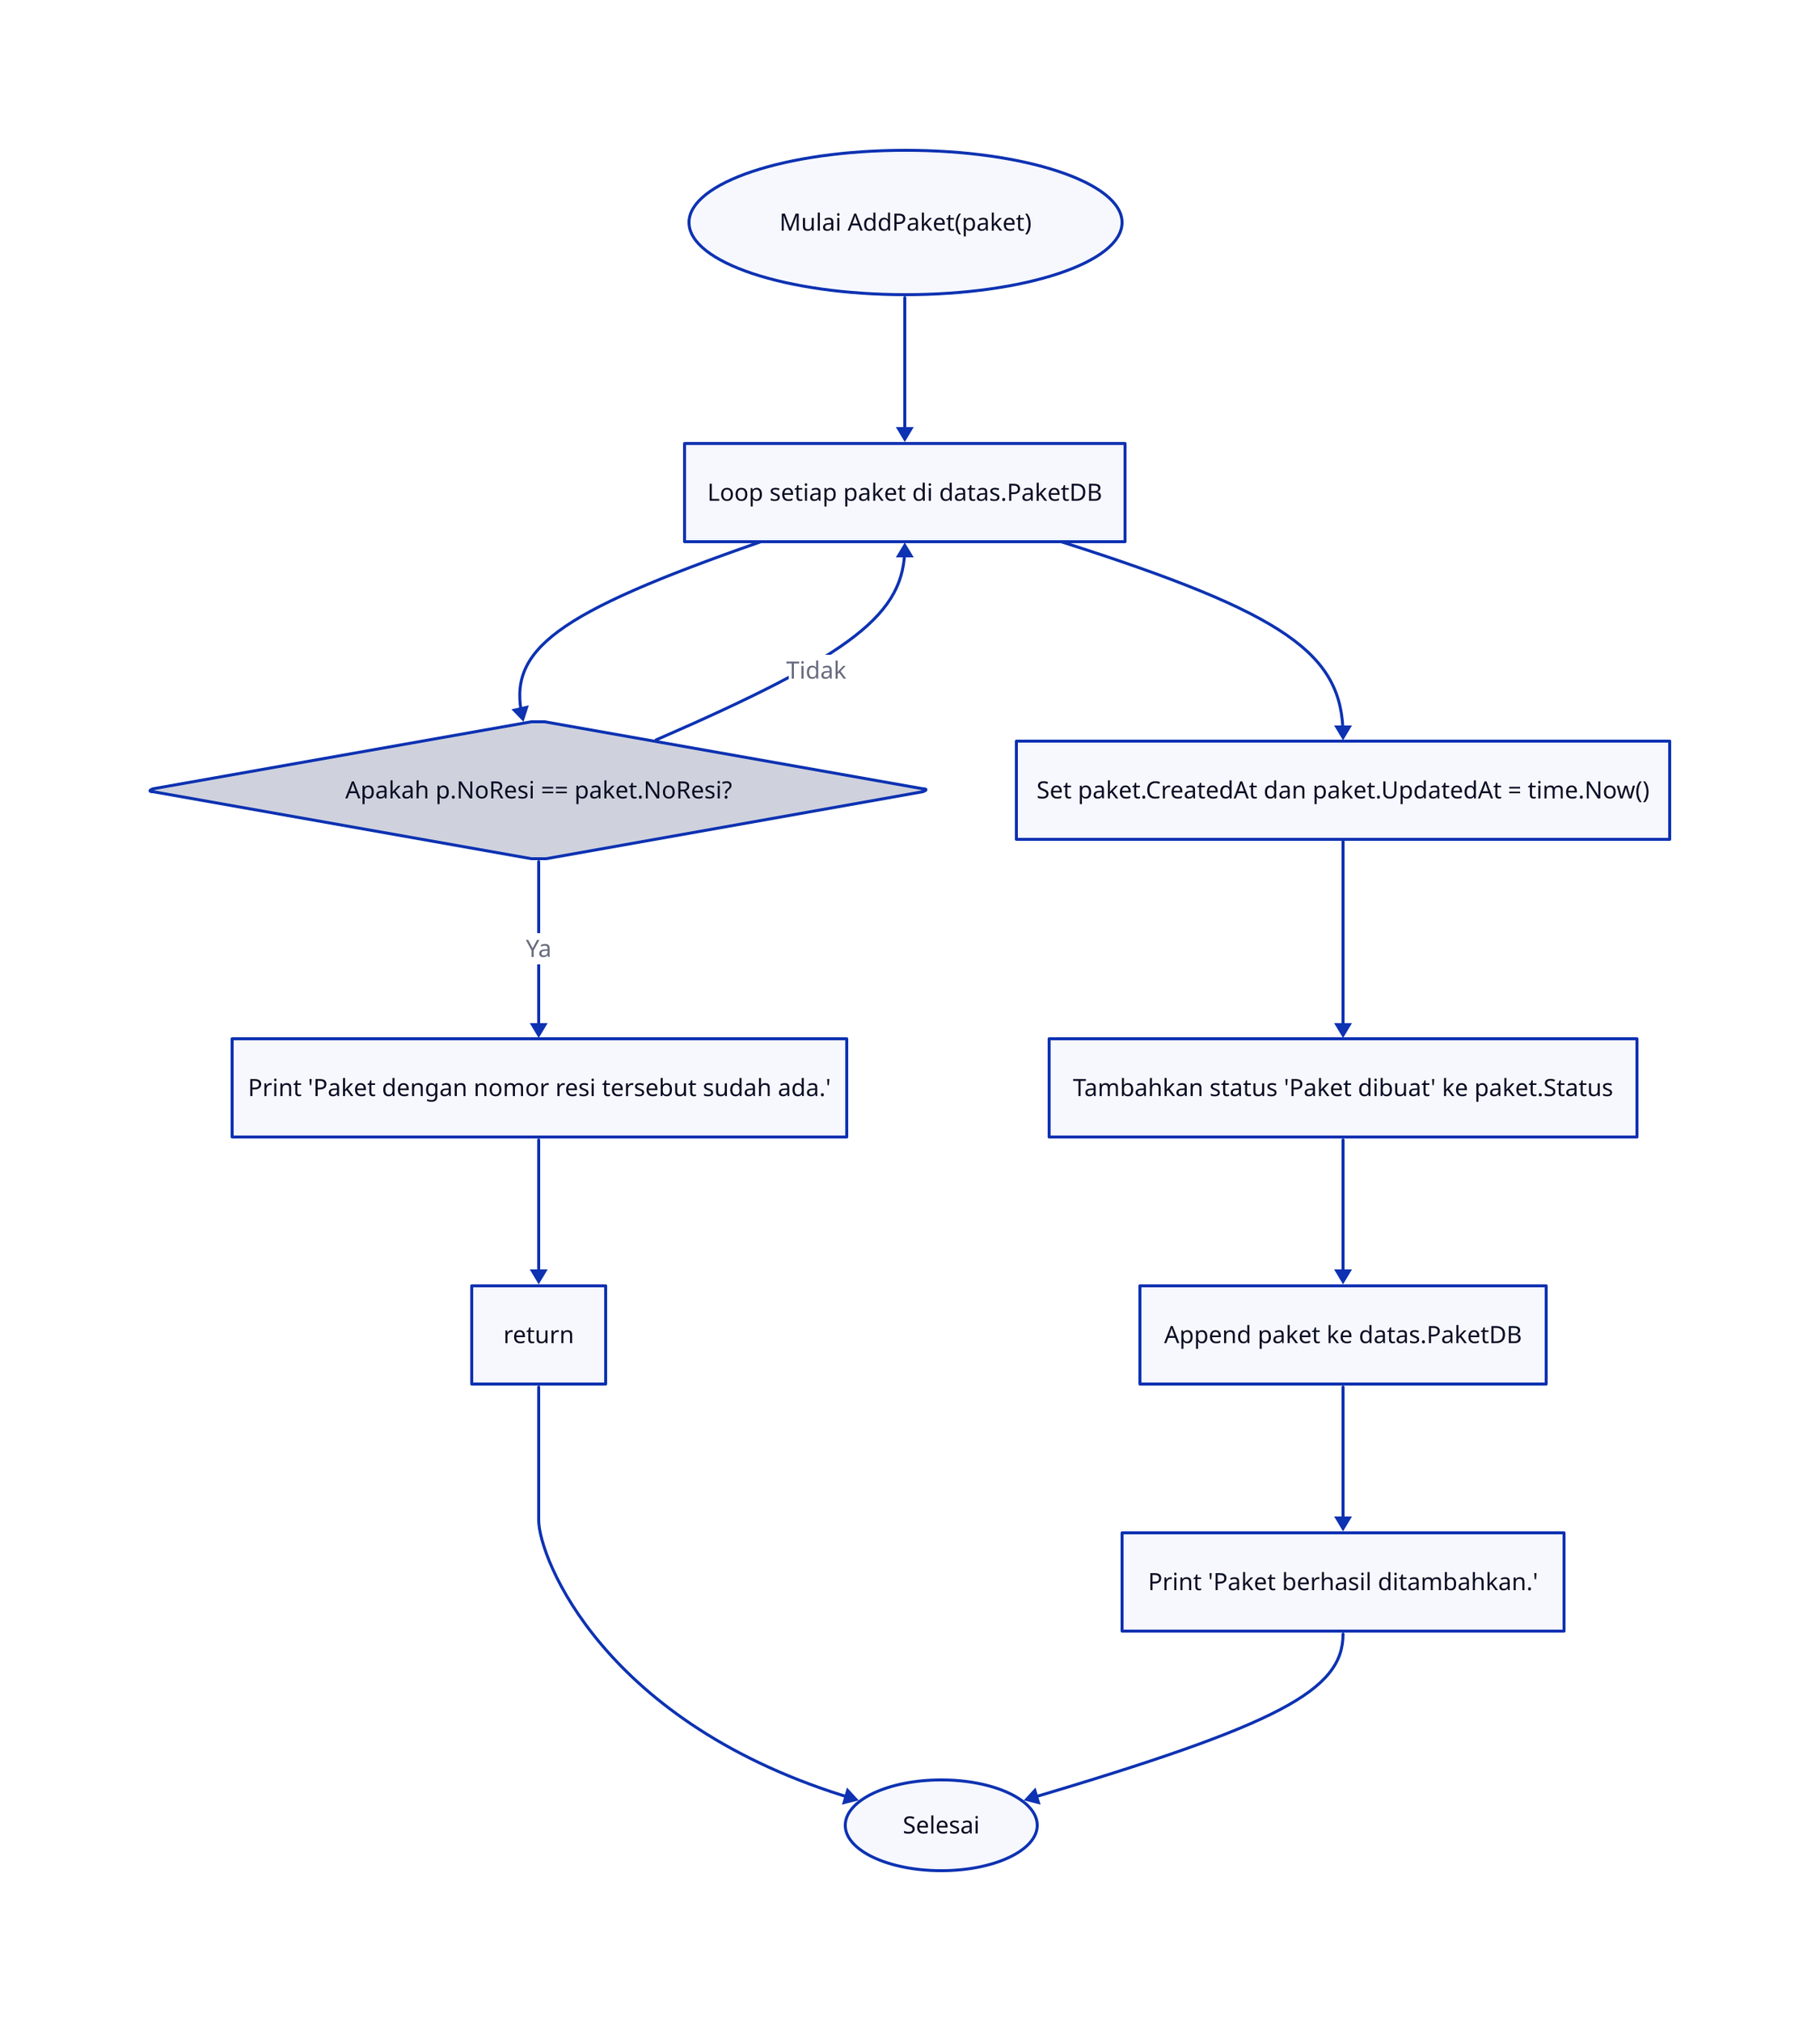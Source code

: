 direction: down

start: "Mulai AddPaket(paket)" {
  shape: oval
}

loopCekNoResi: "Loop setiap paket di datas.PaketDB" {
  shape: rectangle
}

cekNoResi: "Apakah p.NoResi == paket.NoResi?" {
  shape: diamond
}

printExists: "Print 'Paket dengan nomor resi tersebut sudah ada.'" {
  shape: rectangle
}

returnEarly: "return" {
  shape: rectangle
}

setWaktu: "Set paket.CreatedAt dan paket.UpdatedAt = time.Now()" {
  shape: rectangle
}

addStatus: "Tambahkan status 'Paket dibuat' ke paket.Status" {
  shape: rectangle
}

appendDB: "Append paket ke datas.PaketDB" {
  shape: rectangle
}

printSuccess: "Print 'Paket berhasil ditambahkan.'" {
  shape: rectangle
}

end: "Selesai" {
  shape: oval
}

start -> loopCekNoResi -> cekNoResi
cekNoResi -> printExists: Ya
printExists -> returnEarly -> end
cekNoResi -> loopCekNoResi: Tidak

loopCekNoResi -> setWaktu
setWaktu -> addStatus -> appendDB -> printSuccess -> end
